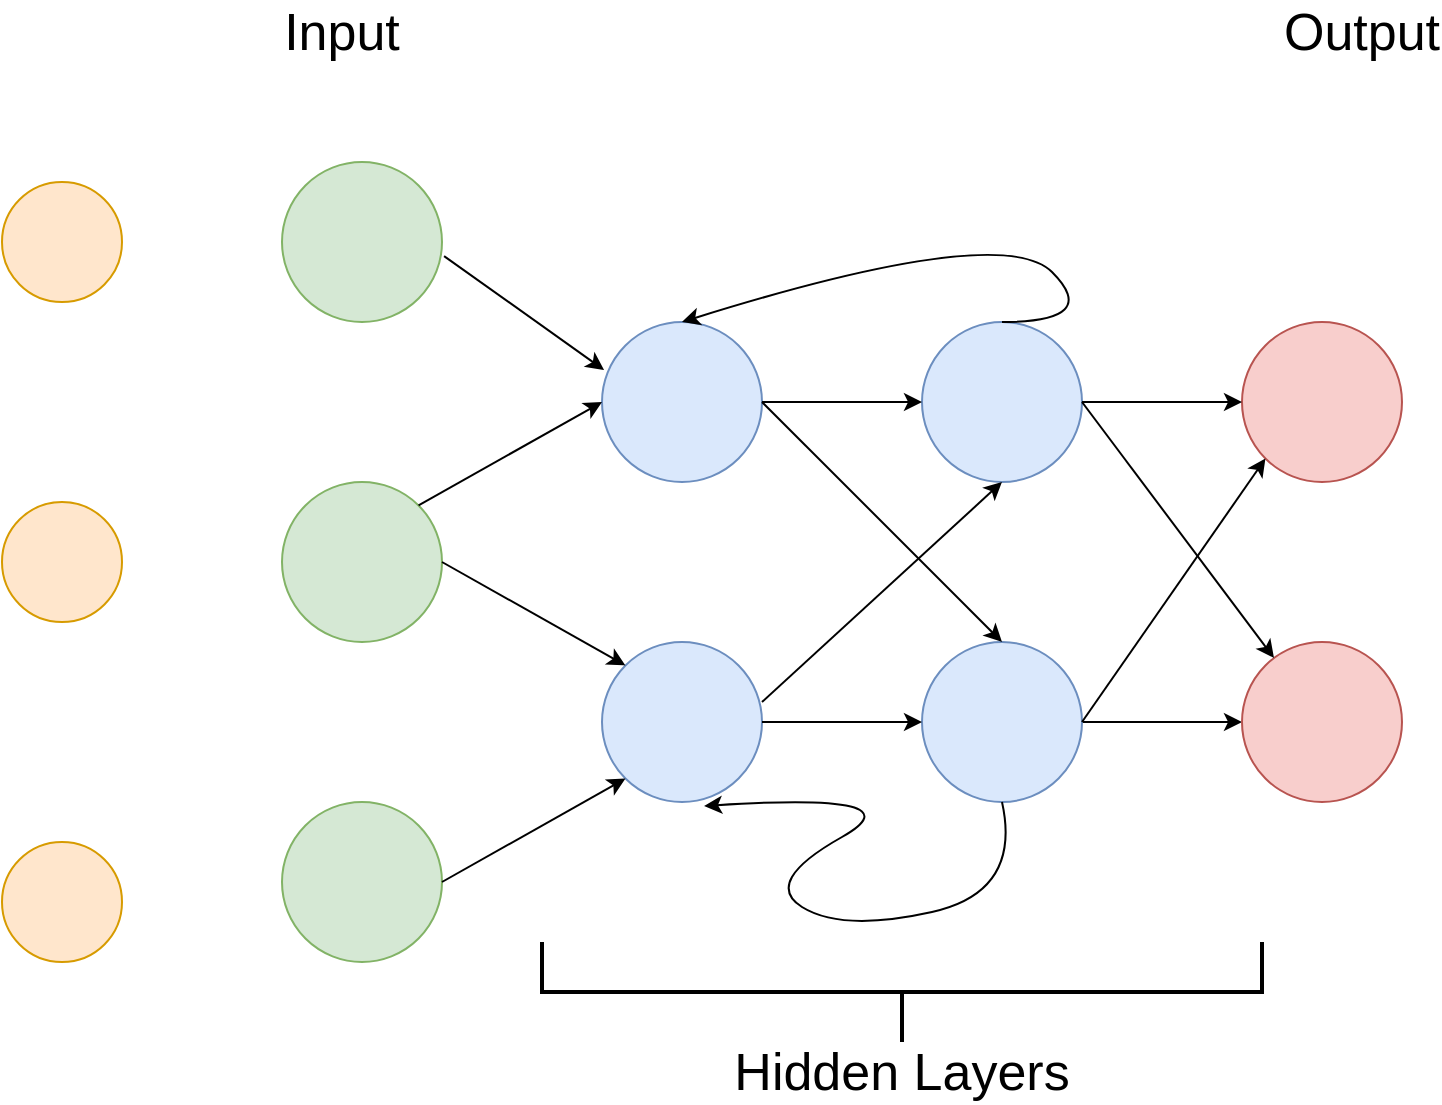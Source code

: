<mxfile version="20.3.0" type="github" pages="2">
  <diagram id="XKa-0AoTFuragmDGCPzv" name="Seite-1">
    <mxGraphModel dx="946" dy="645" grid="1" gridSize="10" guides="1" tooltips="1" connect="1" arrows="1" fold="1" page="1" pageScale="1" pageWidth="1169" pageHeight="827" math="1" shadow="0">
      <root>
        <mxCell id="0" />
        <mxCell id="1" parent="0" />
        <mxCell id="LFZr21TO8rk73jv4dN5M-1" value="" style="ellipse;whiteSpace=wrap;html=1;aspect=fixed;fontSize=26;fillColor=#d5e8d4;strokeColor=#82b366;" vertex="1" parent="1">
          <mxGeometry x="200" y="120" width="80" height="80" as="geometry" />
        </mxCell>
        <mxCell id="LFZr21TO8rk73jv4dN5M-2" value="" style="ellipse;whiteSpace=wrap;html=1;aspect=fixed;fontSize=26;fillColor=#d5e8d4;strokeColor=#82b366;" vertex="1" parent="1">
          <mxGeometry x="200" y="280" width="80" height="80" as="geometry" />
        </mxCell>
        <mxCell id="LFZr21TO8rk73jv4dN5M-3" value="" style="ellipse;whiteSpace=wrap;html=1;aspect=fixed;fontSize=26;fillColor=#d5e8d4;strokeColor=#82b366;" vertex="1" parent="1">
          <mxGeometry x="200" y="440" width="80" height="80" as="geometry" />
        </mxCell>
        <mxCell id="LFZr21TO8rk73jv4dN5M-4" value="" style="ellipse;whiteSpace=wrap;html=1;aspect=fixed;fontSize=26;fillColor=#dae8fc;strokeColor=#6c8ebf;" vertex="1" parent="1">
          <mxGeometry x="360" y="200" width="80" height="80" as="geometry" />
        </mxCell>
        <mxCell id="LFZr21TO8rk73jv4dN5M-5" value="" style="ellipse;whiteSpace=wrap;html=1;aspect=fixed;fontSize=26;fillColor=#dae8fc;strokeColor=#6c8ebf;" vertex="1" parent="1">
          <mxGeometry x="360" y="360" width="80" height="80" as="geometry" />
        </mxCell>
        <mxCell id="LFZr21TO8rk73jv4dN5M-6" value="" style="ellipse;whiteSpace=wrap;html=1;aspect=fixed;fontSize=26;fillColor=#dae8fc;strokeColor=#6c8ebf;" vertex="1" parent="1">
          <mxGeometry x="520" y="200" width="80" height="80" as="geometry" />
        </mxCell>
        <mxCell id="LFZr21TO8rk73jv4dN5M-14" style="edgeStyle=orthogonalEdgeStyle;rounded=0;orthogonalLoop=1;jettySize=auto;html=1;fontSize=26;entryX=0;entryY=0.5;entryDx=0;entryDy=0;" edge="1" parent="1" source="LFZr21TO8rk73jv4dN5M-7" target="LFZr21TO8rk73jv4dN5M-9">
          <mxGeometry relative="1" as="geometry">
            <mxPoint x="620" y="400" as="targetPoint" />
          </mxGeometry>
        </mxCell>
        <mxCell id="LFZr21TO8rk73jv4dN5M-7" value="" style="ellipse;whiteSpace=wrap;html=1;aspect=fixed;fontSize=26;fillColor=#dae8fc;strokeColor=#6c8ebf;" vertex="1" parent="1">
          <mxGeometry x="520" y="360" width="80" height="80" as="geometry" />
        </mxCell>
        <mxCell id="LFZr21TO8rk73jv4dN5M-8" value="" style="ellipse;whiteSpace=wrap;html=1;aspect=fixed;fontSize=26;fillColor=#f8cecc;strokeColor=#b85450;" vertex="1" parent="1">
          <mxGeometry x="680" y="200" width="80" height="80" as="geometry" />
        </mxCell>
        <mxCell id="LFZr21TO8rk73jv4dN5M-9" value="" style="ellipse;whiteSpace=wrap;html=1;aspect=fixed;fontSize=26;fillColor=#f8cecc;strokeColor=#b85450;" vertex="1" parent="1">
          <mxGeometry x="680" y="360" width="80" height="80" as="geometry" />
        </mxCell>
        <mxCell id="LFZr21TO8rk73jv4dN5M-10" value="" style="endArrow=classic;html=1;rounded=0;fontSize=26;entryX=0;entryY=1;entryDx=0;entryDy=0;" edge="1" parent="1" target="LFZr21TO8rk73jv4dN5M-5">
          <mxGeometry width="50" height="50" relative="1" as="geometry">
            <mxPoint x="280" y="480" as="sourcePoint" />
            <mxPoint x="330" y="430" as="targetPoint" />
          </mxGeometry>
        </mxCell>
        <mxCell id="LFZr21TO8rk73jv4dN5M-11" value="" style="endArrow=classic;html=1;rounded=0;fontSize=26;entryX=0;entryY=0;entryDx=0;entryDy=0;" edge="1" parent="1" target="LFZr21TO8rk73jv4dN5M-5">
          <mxGeometry width="50" height="50" relative="1" as="geometry">
            <mxPoint x="280" y="320" as="sourcePoint" />
            <mxPoint x="330" y="270" as="targetPoint" />
          </mxGeometry>
        </mxCell>
        <mxCell id="LFZr21TO8rk73jv4dN5M-13" value="" style="endArrow=classic;html=1;rounded=0;fontSize=26;exitX=1;exitY=0;exitDx=0;exitDy=0;entryX=0;entryY=0.5;entryDx=0;entryDy=0;" edge="1" parent="1" source="LFZr21TO8rk73jv4dN5M-2" target="LFZr21TO8rk73jv4dN5M-4">
          <mxGeometry width="50" height="50" relative="1" as="geometry">
            <mxPoint x="560" y="450" as="sourcePoint" />
            <mxPoint x="660" y="340" as="targetPoint" />
            <Array as="points" />
          </mxGeometry>
        </mxCell>
        <mxCell id="LFZr21TO8rk73jv4dN5M-15" value="" style="endArrow=classic;html=1;rounded=0;fontSize=26;exitX=1.013;exitY=0.588;exitDx=0;exitDy=0;exitPerimeter=0;entryX=0.013;entryY=0.3;entryDx=0;entryDy=0;entryPerimeter=0;" edge="1" parent="1" source="LFZr21TO8rk73jv4dN5M-1" target="LFZr21TO8rk73jv4dN5M-4">
          <mxGeometry width="50" height="50" relative="1" as="geometry">
            <mxPoint x="560" y="450" as="sourcePoint" />
            <mxPoint x="610" y="400" as="targetPoint" />
          </mxGeometry>
        </mxCell>
        <mxCell id="LFZr21TO8rk73jv4dN5M-17" value="" style="endArrow=classic;html=1;rounded=0;fontSize=26;entryX=0.5;entryY=1;entryDx=0;entryDy=0;" edge="1" parent="1" target="LFZr21TO8rk73jv4dN5M-6">
          <mxGeometry width="50" height="50" relative="1" as="geometry">
            <mxPoint x="440" y="390" as="sourcePoint" />
            <mxPoint x="490" y="340" as="targetPoint" />
            <Array as="points" />
          </mxGeometry>
        </mxCell>
        <mxCell id="LFZr21TO8rk73jv4dN5M-18" value="" style="endArrow=classic;html=1;rounded=0;fontSize=26;exitX=1;exitY=0.5;exitDx=0;exitDy=0;entryX=0;entryY=0.5;entryDx=0;entryDy=0;" edge="1" parent="1" source="LFZr21TO8rk73jv4dN5M-5" target="LFZr21TO8rk73jv4dN5M-7">
          <mxGeometry width="50" height="50" relative="1" as="geometry">
            <mxPoint x="570" y="610" as="sourcePoint" />
            <mxPoint x="620" y="560" as="targetPoint" />
            <Array as="points">
              <mxPoint x="480" y="400" />
            </Array>
          </mxGeometry>
        </mxCell>
        <mxCell id="LFZr21TO8rk73jv4dN5M-19" value="" style="endArrow=classic;html=1;rounded=0;fontSize=26;exitX=1;exitY=0.5;exitDx=0;exitDy=0;entryX=0.5;entryY=0;entryDx=0;entryDy=0;" edge="1" parent="1" source="LFZr21TO8rk73jv4dN5M-4" target="LFZr21TO8rk73jv4dN5M-7">
          <mxGeometry width="50" height="50" relative="1" as="geometry">
            <mxPoint x="560" y="450" as="sourcePoint" />
            <mxPoint x="610" y="400" as="targetPoint" />
            <Array as="points" />
          </mxGeometry>
        </mxCell>
        <mxCell id="LFZr21TO8rk73jv4dN5M-20" value="" style="endArrow=classic;html=1;rounded=0;fontSize=26;exitX=1;exitY=0.5;exitDx=0;exitDy=0;entryX=0;entryY=0.5;entryDx=0;entryDy=0;" edge="1" parent="1" source="LFZr21TO8rk73jv4dN5M-4" target="LFZr21TO8rk73jv4dN5M-6">
          <mxGeometry width="50" height="50" relative="1" as="geometry">
            <mxPoint x="560" y="450" as="sourcePoint" />
            <mxPoint x="610" y="400" as="targetPoint" />
          </mxGeometry>
        </mxCell>
        <mxCell id="LFZr21TO8rk73jv4dN5M-21" value="" style="endArrow=classic;html=1;rounded=0;fontSize=26;exitX=1;exitY=0.5;exitDx=0;exitDy=0;" edge="1" parent="1" source="LFZr21TO8rk73jv4dN5M-6" target="LFZr21TO8rk73jv4dN5M-9">
          <mxGeometry width="50" height="50" relative="1" as="geometry">
            <mxPoint x="560" y="450" as="sourcePoint" />
            <mxPoint x="610" y="400" as="targetPoint" />
          </mxGeometry>
        </mxCell>
        <mxCell id="LFZr21TO8rk73jv4dN5M-22" value="" style="endArrow=classic;html=1;rounded=0;fontSize=26;entryX=0;entryY=1;entryDx=0;entryDy=0;" edge="1" parent="1" target="LFZr21TO8rk73jv4dN5M-8">
          <mxGeometry width="50" height="50" relative="1" as="geometry">
            <mxPoint x="600" y="400" as="sourcePoint" />
            <mxPoint x="610" y="400" as="targetPoint" />
          </mxGeometry>
        </mxCell>
        <mxCell id="LFZr21TO8rk73jv4dN5M-23" value="" style="endArrow=classic;html=1;rounded=0;fontSize=26;entryX=0;entryY=0.5;entryDx=0;entryDy=0;" edge="1" parent="1" target="LFZr21TO8rk73jv4dN5M-8">
          <mxGeometry width="50" height="50" relative="1" as="geometry">
            <mxPoint x="600" y="240" as="sourcePoint" />
            <mxPoint x="610" y="400" as="targetPoint" />
          </mxGeometry>
        </mxCell>
        <mxCell id="LFZr21TO8rk73jv4dN5M-24" value="Hidden Layers" style="text;html=1;strokeColor=none;fillColor=none;align=center;verticalAlign=middle;whiteSpace=wrap;rounded=0;fontSize=26;" vertex="1" parent="1">
          <mxGeometry x="380" y="560" width="260" height="30" as="geometry" />
        </mxCell>
        <mxCell id="LFZr21TO8rk73jv4dN5M-26" value="Input" style="text;html=1;strokeColor=none;fillColor=none;align=center;verticalAlign=middle;whiteSpace=wrap;rounded=0;fontSize=26;" vertex="1" parent="1">
          <mxGeometry x="200" y="40" width="60" height="30" as="geometry" />
        </mxCell>
        <mxCell id="LFZr21TO8rk73jv4dN5M-27" value="Output" style="text;html=1;strokeColor=none;fillColor=none;align=center;verticalAlign=middle;whiteSpace=wrap;rounded=0;fontSize=26;" vertex="1" parent="1">
          <mxGeometry x="710" y="40" width="60" height="30" as="geometry" />
        </mxCell>
        <mxCell id="LFZr21TO8rk73jv4dN5M-28" value="" style="strokeWidth=2;html=1;shape=mxgraph.flowchart.annotation_2;align=left;labelPosition=right;pointerEvents=1;fontSize=26;direction=north;" vertex="1" parent="1">
          <mxGeometry x="330" y="510" width="360" height="50" as="geometry" />
        </mxCell>
        <mxCell id="LFZr21TO8rk73jv4dN5M-31" value="&lt;sub&gt;&lt;br&gt;&lt;/sub&gt;" style="verticalLabelPosition=bottom;verticalAlign=top;html=1;shape=mxgraph.flowchart.on-page_reference;fontSize=26;fillColor=#ffe6cc;strokeColor=#d79b00;" vertex="1" parent="1">
          <mxGeometry x="60" y="290" width="60" height="60" as="geometry" />
        </mxCell>
        <mxCell id="LFZr21TO8rk73jv4dN5M-32" value="" style="verticalLabelPosition=bottom;verticalAlign=top;html=1;shape=mxgraph.flowchart.on-page_reference;fontSize=26;fillColor=#ffe6cc;strokeColor=#d79b00;" vertex="1" parent="1">
          <mxGeometry x="60" y="460" width="60" height="60" as="geometry" />
        </mxCell>
        <mxCell id="6ccTVxYCbwvvMd8Y2lmq-1" value="&lt;sub&gt;&lt;br&gt;&lt;/sub&gt;" style="verticalLabelPosition=bottom;verticalAlign=top;html=1;shape=mxgraph.flowchart.on-page_reference;fontSize=26;fillColor=#ffe6cc;strokeColor=#d79b00;" vertex="1" parent="1">
          <mxGeometry x="60" y="130" width="60" height="60" as="geometry" />
        </mxCell>
        <mxCell id="A-2LY96uGJkIjUmbhBWC-1" value="" style="curved=1;endArrow=classic;html=1;rounded=0;fontSize=26;entryX=0.5;entryY=0;entryDx=0;entryDy=0;" edge="1" parent="1">
          <mxGeometry width="50" height="50" relative="1" as="geometry">
            <mxPoint x="560" y="200" as="sourcePoint" />
            <mxPoint x="400" y="200" as="targetPoint" />
            <Array as="points">
              <mxPoint x="610" y="200" />
              <mxPoint x="560" y="150" />
            </Array>
          </mxGeometry>
        </mxCell>
        <mxCell id="uo7SQUPox3jJxXTOfj3o-1" value="" style="curved=1;endArrow=classic;html=1;rounded=0;fontSize=26;exitX=0.5;exitY=1;exitDx=0;exitDy=0;entryX=0.638;entryY=1.025;entryDx=0;entryDy=0;entryPerimeter=0;" edge="1" parent="1">
          <mxGeometry width="50" height="50" relative="1" as="geometry">
            <mxPoint x="560" y="440" as="sourcePoint" />
            <mxPoint x="411.04" y="442" as="targetPoint" />
            <Array as="points">
              <mxPoint x="570" y="485" />
              <mxPoint x="480" y="505" />
              <mxPoint x="440" y="480" />
              <mxPoint x="520" y="435" />
            </Array>
          </mxGeometry>
        </mxCell>
      </root>
    </mxGraphModel>
  </diagram>
  <diagram id="m_s_anJXNM6nbyKQPQaf" name="Seite-2">
    <mxGraphModel dx="946" dy="645" grid="1" gridSize="10" guides="1" tooltips="1" connect="1" arrows="1" fold="1" page="1" pageScale="1" pageWidth="827" pageHeight="1169" math="0" shadow="0">
      <root>
        <mxCell id="0" />
        <mxCell id="1" parent="0" />
        <mxCell id="P4xrcx2U0KoRiyUqJ0Tm-1" value="" style="ellipse;whiteSpace=wrap;html=1;aspect=fixed;fontSize=26;fillColor=#d5e8d4;strokeColor=#82b366;" vertex="1" parent="1">
          <mxGeometry x="200" y="120" width="80" height="80" as="geometry" />
        </mxCell>
        <mxCell id="P4xrcx2U0KoRiyUqJ0Tm-2" value="" style="ellipse;whiteSpace=wrap;html=1;aspect=fixed;fontSize=26;fillColor=#d5e8d4;strokeColor=#82b366;" vertex="1" parent="1">
          <mxGeometry x="200" y="280" width="80" height="80" as="geometry" />
        </mxCell>
        <mxCell id="P4xrcx2U0KoRiyUqJ0Tm-3" value="" style="ellipse;whiteSpace=wrap;html=1;aspect=fixed;fontSize=26;fillColor=#d5e8d4;strokeColor=#82b366;" vertex="1" parent="1">
          <mxGeometry x="200" y="440" width="80" height="80" as="geometry" />
        </mxCell>
        <mxCell id="P4xrcx2U0KoRiyUqJ0Tm-4" value="" style="ellipse;whiteSpace=wrap;html=1;aspect=fixed;fontSize=26;fillColor=#dae8fc;strokeColor=#6c8ebf;" vertex="1" parent="1">
          <mxGeometry x="360" y="200" width="80" height="80" as="geometry" />
        </mxCell>
        <mxCell id="P4xrcx2U0KoRiyUqJ0Tm-5" value="" style="ellipse;whiteSpace=wrap;html=1;aspect=fixed;fontSize=26;fillColor=#dae8fc;strokeColor=#6c8ebf;" vertex="1" parent="1">
          <mxGeometry x="360" y="360" width="80" height="80" as="geometry" />
        </mxCell>
        <mxCell id="P4xrcx2U0KoRiyUqJ0Tm-6" value="" style="ellipse;whiteSpace=wrap;html=1;aspect=fixed;fontSize=26;fillColor=#dae8fc;strokeColor=#6c8ebf;" vertex="1" parent="1">
          <mxGeometry x="520" y="200" width="80" height="80" as="geometry" />
        </mxCell>
        <mxCell id="P4xrcx2U0KoRiyUqJ0Tm-8" value="" style="ellipse;whiteSpace=wrap;html=1;aspect=fixed;fontSize=26;fillColor=#dae8fc;strokeColor=#6c8ebf;" vertex="1" parent="1">
          <mxGeometry x="520" y="360" width="80" height="80" as="geometry" />
        </mxCell>
        <mxCell id="P4xrcx2U0KoRiyUqJ0Tm-9" value="" style="ellipse;whiteSpace=wrap;html=1;aspect=fixed;fontSize=26;fillColor=#f8cecc;strokeColor=#b85450;" vertex="1" parent="1">
          <mxGeometry x="680" y="280" width="80" height="80" as="geometry" />
        </mxCell>
        <mxCell id="P4xrcx2U0KoRiyUqJ0Tm-11" value="" style="endArrow=classic;html=1;rounded=0;fontSize=26;entryX=0;entryY=1;entryDx=0;entryDy=0;" edge="1" parent="1" target="P4xrcx2U0KoRiyUqJ0Tm-5">
          <mxGeometry width="50" height="50" relative="1" as="geometry">
            <mxPoint x="280" y="480" as="sourcePoint" />
            <mxPoint x="330" y="430" as="targetPoint" />
          </mxGeometry>
        </mxCell>
        <mxCell id="P4xrcx2U0KoRiyUqJ0Tm-12" value="" style="endArrow=classic;html=1;rounded=0;fontSize=26;entryX=0;entryY=0;entryDx=0;entryDy=0;" edge="1" parent="1" target="P4xrcx2U0KoRiyUqJ0Tm-5">
          <mxGeometry width="50" height="50" relative="1" as="geometry">
            <mxPoint x="280" y="320" as="sourcePoint" />
            <mxPoint x="330" y="270" as="targetPoint" />
          </mxGeometry>
        </mxCell>
        <mxCell id="P4xrcx2U0KoRiyUqJ0Tm-13" value="" style="endArrow=classic;html=1;rounded=0;fontSize=26;exitX=1;exitY=0;exitDx=0;exitDy=0;entryX=0;entryY=0.5;entryDx=0;entryDy=0;" edge="1" parent="1" source="P4xrcx2U0KoRiyUqJ0Tm-2" target="P4xrcx2U0KoRiyUqJ0Tm-4">
          <mxGeometry width="50" height="50" relative="1" as="geometry">
            <mxPoint x="560" y="450" as="sourcePoint" />
            <mxPoint x="660" y="340" as="targetPoint" />
            <Array as="points" />
          </mxGeometry>
        </mxCell>
        <mxCell id="P4xrcx2U0KoRiyUqJ0Tm-14" value="" style="endArrow=classic;html=1;rounded=0;fontSize=26;exitX=1.013;exitY=0.588;exitDx=0;exitDy=0;exitPerimeter=0;entryX=0.013;entryY=0.3;entryDx=0;entryDy=0;entryPerimeter=0;" edge="1" parent="1" source="P4xrcx2U0KoRiyUqJ0Tm-1" target="P4xrcx2U0KoRiyUqJ0Tm-4">
          <mxGeometry width="50" height="50" relative="1" as="geometry">
            <mxPoint x="560" y="450" as="sourcePoint" />
            <mxPoint x="610" y="400" as="targetPoint" />
          </mxGeometry>
        </mxCell>
        <mxCell id="P4xrcx2U0KoRiyUqJ0Tm-15" value="" style="endArrow=classic;html=1;rounded=0;fontSize=26;entryX=0.5;entryY=1;entryDx=0;entryDy=0;" edge="1" parent="1" target="P4xrcx2U0KoRiyUqJ0Tm-6">
          <mxGeometry width="50" height="50" relative="1" as="geometry">
            <mxPoint x="440" y="390" as="sourcePoint" />
            <mxPoint x="490" y="340" as="targetPoint" />
            <Array as="points" />
          </mxGeometry>
        </mxCell>
        <mxCell id="P4xrcx2U0KoRiyUqJ0Tm-16" value="" style="endArrow=classic;html=1;rounded=0;fontSize=26;exitX=1;exitY=0.5;exitDx=0;exitDy=0;entryX=0;entryY=0.5;entryDx=0;entryDy=0;" edge="1" parent="1" source="P4xrcx2U0KoRiyUqJ0Tm-5" target="P4xrcx2U0KoRiyUqJ0Tm-8">
          <mxGeometry width="50" height="50" relative="1" as="geometry">
            <mxPoint x="570" y="610" as="sourcePoint" />
            <mxPoint x="620" y="560" as="targetPoint" />
            <Array as="points">
              <mxPoint x="480" y="400" />
            </Array>
          </mxGeometry>
        </mxCell>
        <mxCell id="P4xrcx2U0KoRiyUqJ0Tm-17" value="" style="endArrow=classic;html=1;rounded=0;fontSize=26;exitX=1;exitY=0.5;exitDx=0;exitDy=0;entryX=0.5;entryY=0;entryDx=0;entryDy=0;" edge="1" parent="1" source="P4xrcx2U0KoRiyUqJ0Tm-4" target="P4xrcx2U0KoRiyUqJ0Tm-8">
          <mxGeometry width="50" height="50" relative="1" as="geometry">
            <mxPoint x="560" y="450" as="sourcePoint" />
            <mxPoint x="610" y="400" as="targetPoint" />
            <Array as="points" />
          </mxGeometry>
        </mxCell>
        <mxCell id="P4xrcx2U0KoRiyUqJ0Tm-18" value="" style="endArrow=classic;html=1;rounded=0;fontSize=26;exitX=1;exitY=0.5;exitDx=0;exitDy=0;entryX=0;entryY=0.5;entryDx=0;entryDy=0;" edge="1" parent="1" source="P4xrcx2U0KoRiyUqJ0Tm-4" target="P4xrcx2U0KoRiyUqJ0Tm-6">
          <mxGeometry width="50" height="50" relative="1" as="geometry">
            <mxPoint x="560" y="450" as="sourcePoint" />
            <mxPoint x="610" y="400" as="targetPoint" />
          </mxGeometry>
        </mxCell>
        <mxCell id="P4xrcx2U0KoRiyUqJ0Tm-20" value="" style="endArrow=classic;html=1;rounded=0;fontSize=26;entryX=0;entryY=1;entryDx=0;entryDy=0;" edge="1" parent="1" target="P4xrcx2U0KoRiyUqJ0Tm-9">
          <mxGeometry width="50" height="50" relative="1" as="geometry">
            <mxPoint x="600" y="400" as="sourcePoint" />
            <mxPoint x="610" y="400" as="targetPoint" />
          </mxGeometry>
        </mxCell>
        <mxCell id="P4xrcx2U0KoRiyUqJ0Tm-21" value="" style="endArrow=classic;html=1;rounded=0;fontSize=26;entryX=0;entryY=0.5;entryDx=0;entryDy=0;" edge="1" parent="1" target="P4xrcx2U0KoRiyUqJ0Tm-9">
          <mxGeometry width="50" height="50" relative="1" as="geometry">
            <mxPoint x="600" y="240" as="sourcePoint" />
            <mxPoint x="610" y="400" as="targetPoint" />
          </mxGeometry>
        </mxCell>
        <mxCell id="P4xrcx2U0KoRiyUqJ0Tm-22" value="Hidden Layers" style="text;html=1;strokeColor=none;fillColor=none;align=center;verticalAlign=middle;whiteSpace=wrap;rounded=0;fontSize=26;" vertex="1" parent="1">
          <mxGeometry x="380" y="560" width="260" height="30" as="geometry" />
        </mxCell>
        <mxCell id="P4xrcx2U0KoRiyUqJ0Tm-23" value="Input" style="text;html=1;strokeColor=none;fillColor=none;align=center;verticalAlign=middle;whiteSpace=wrap;rounded=0;fontSize=26;" vertex="1" parent="1">
          <mxGeometry x="200" y="40" width="60" height="30" as="geometry" />
        </mxCell>
        <mxCell id="P4xrcx2U0KoRiyUqJ0Tm-24" value="Output" style="text;html=1;strokeColor=none;fillColor=none;align=center;verticalAlign=middle;whiteSpace=wrap;rounded=0;fontSize=26;" vertex="1" parent="1">
          <mxGeometry x="710" y="40" width="60" height="30" as="geometry" />
        </mxCell>
        <mxCell id="P4xrcx2U0KoRiyUqJ0Tm-25" value="" style="strokeWidth=2;html=1;shape=mxgraph.flowchart.annotation_2;align=left;labelPosition=right;pointerEvents=1;fontSize=26;direction=north;" vertex="1" parent="1">
          <mxGeometry x="360" y="510" width="240" height="50" as="geometry" />
        </mxCell>
        <mxCell id="P4xrcx2U0KoRiyUqJ0Tm-26" value="&lt;sub&gt;&lt;br&gt;&lt;/sub&gt;" style="verticalLabelPosition=bottom;verticalAlign=top;html=1;shape=mxgraph.flowchart.on-page_reference;fontSize=26;fillColor=#ffe6cc;strokeColor=#d79b00;" vertex="1" parent="1">
          <mxGeometry x="60" y="290" width="60" height="60" as="geometry" />
        </mxCell>
        <mxCell id="P4xrcx2U0KoRiyUqJ0Tm-27" value="" style="verticalLabelPosition=bottom;verticalAlign=top;html=1;shape=mxgraph.flowchart.on-page_reference;fontSize=26;fillColor=#ffe6cc;strokeColor=#d79b00;" vertex="1" parent="1">
          <mxGeometry x="60" y="460" width="60" height="60" as="geometry" />
        </mxCell>
        <mxCell id="P4xrcx2U0KoRiyUqJ0Tm-28" value="" style="curved=1;endArrow=classic;html=1;rounded=0;fontSize=26;entryX=0.5;entryY=0;entryDx=0;entryDy=0;" edge="1" parent="1" target="P4xrcx2U0KoRiyUqJ0Tm-4">
          <mxGeometry width="50" height="50" relative="1" as="geometry">
            <mxPoint x="560" y="200" as="sourcePoint" />
            <mxPoint x="360" y="160" as="targetPoint" />
            <Array as="points">
              <mxPoint x="610" y="200" />
              <mxPoint x="560" y="150" />
            </Array>
          </mxGeometry>
        </mxCell>
        <mxCell id="P4xrcx2U0KoRiyUqJ0Tm-31" value="" style="curved=1;endArrow=classic;html=1;rounded=0;fontSize=26;exitX=0.5;exitY=1;exitDx=0;exitDy=0;entryX=0.638;entryY=1.025;entryDx=0;entryDy=0;entryPerimeter=0;" edge="1" parent="1" source="P4xrcx2U0KoRiyUqJ0Tm-8" target="P4xrcx2U0KoRiyUqJ0Tm-5">
          <mxGeometry width="50" height="50" relative="1" as="geometry">
            <mxPoint x="630" y="545" as="sourcePoint" />
            <mxPoint x="380" y="505" as="targetPoint" />
            <Array as="points">
              <mxPoint x="570" y="485" />
              <mxPoint x="480" y="505" />
              <mxPoint x="440" y="480" />
              <mxPoint x="520" y="435" />
            </Array>
          </mxGeometry>
        </mxCell>
        <mxCell id="P4xrcx2U0KoRiyUqJ0Tm-32" value="&lt;sub&gt;&lt;br&gt;&lt;/sub&gt;" style="verticalLabelPosition=bottom;verticalAlign=top;html=1;shape=mxgraph.flowchart.on-page_reference;fontSize=26;fillColor=#ffe6cc;strokeColor=#d79b00;" vertex="1" parent="1">
          <mxGeometry x="60" y="130" width="60" height="60" as="geometry" />
        </mxCell>
      </root>
    </mxGraphModel>
  </diagram>
</mxfile>

